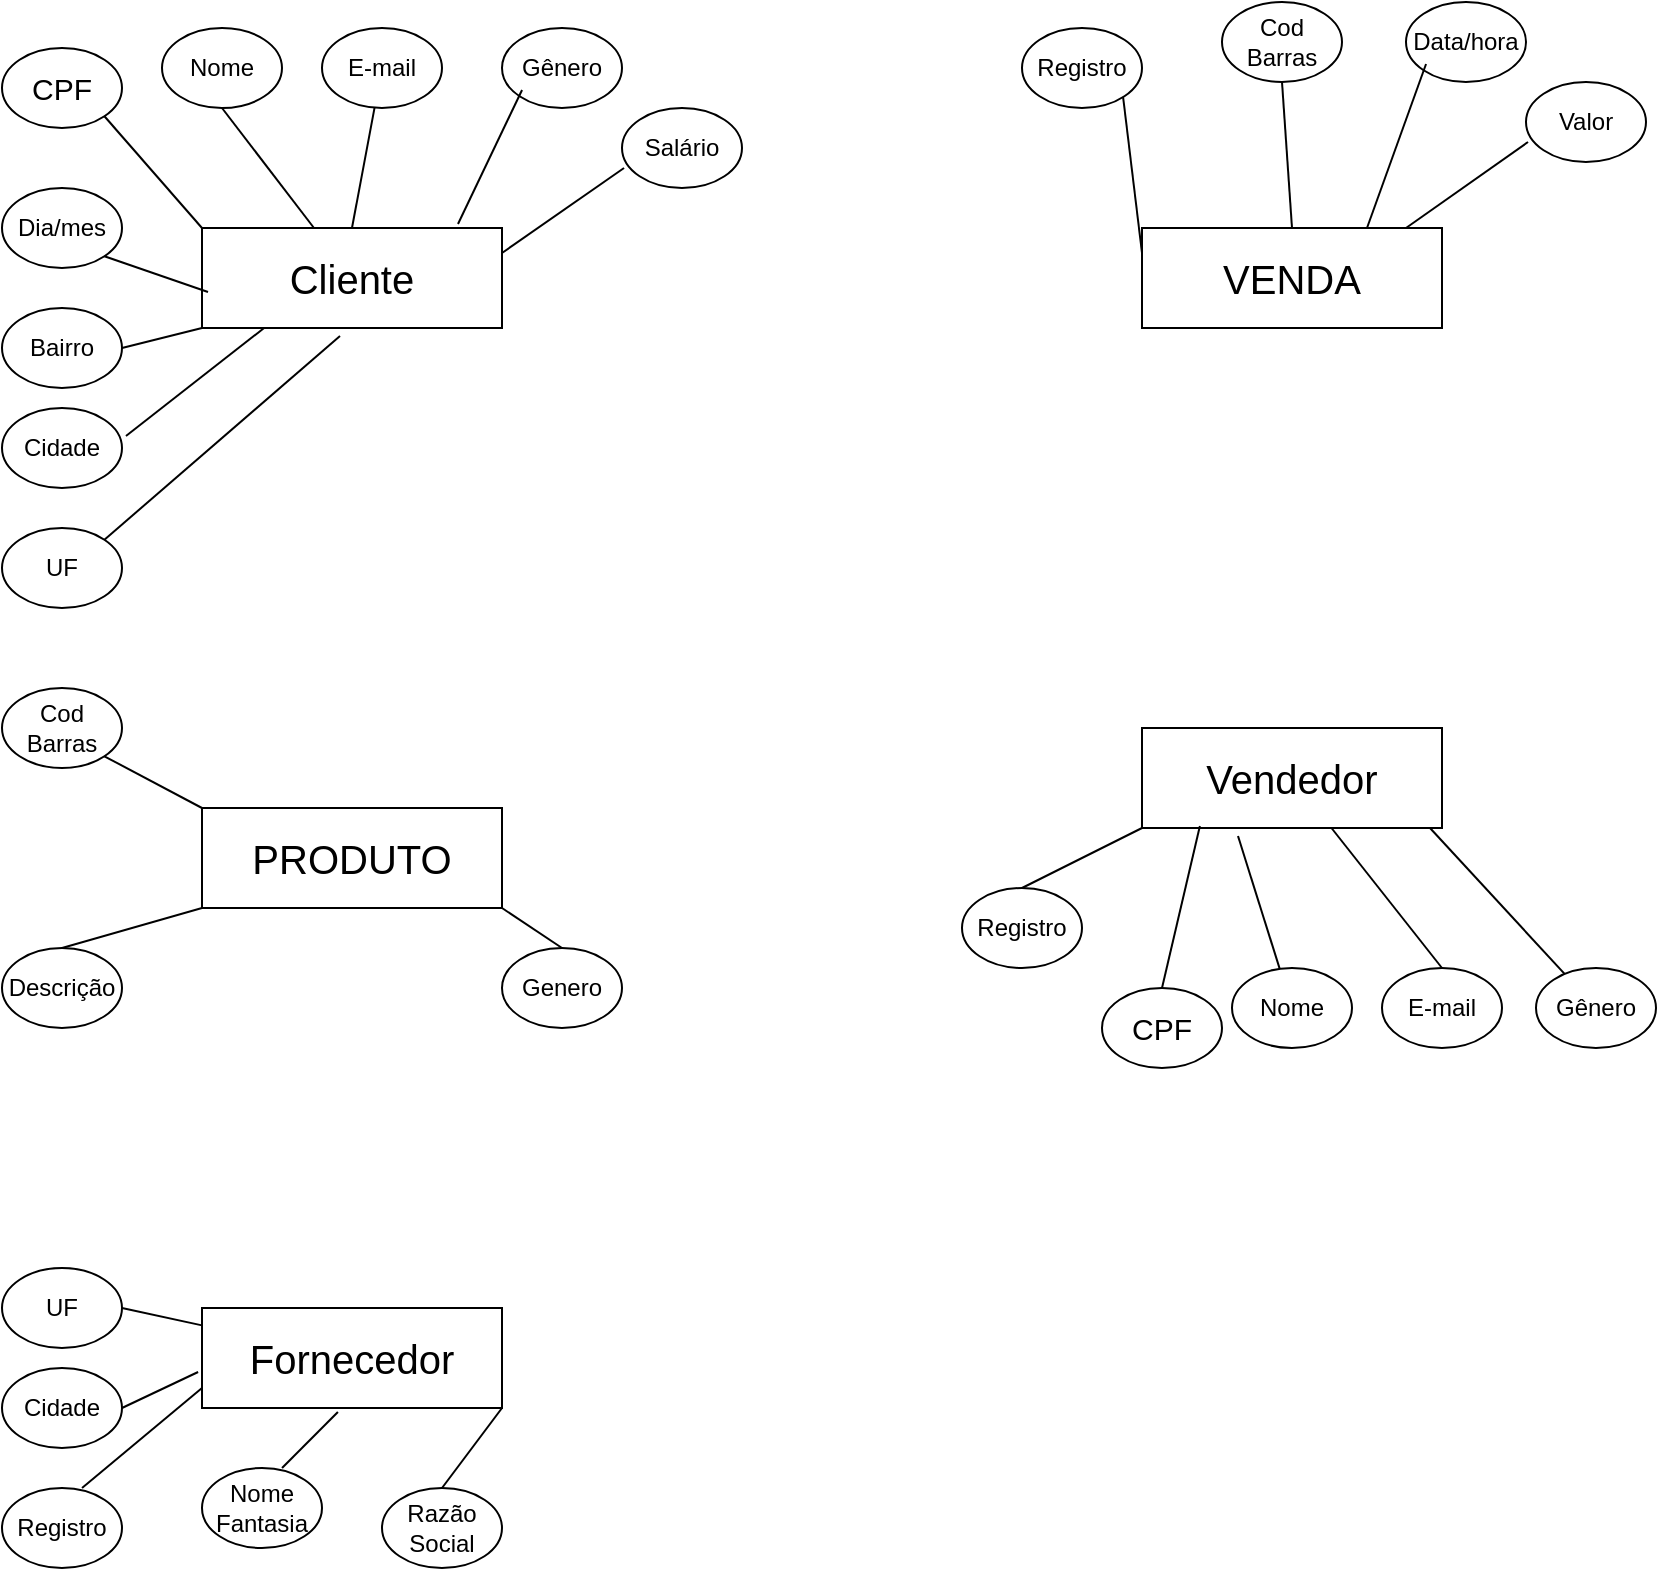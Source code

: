 <mxfile version="22.1.17" type="github">
  <diagram name="Página-1" id="MztWf0eXrXXPOCrx06zm">
    <mxGraphModel dx="1182" dy="746" grid="1" gridSize="10" guides="1" tooltips="1" connect="1" arrows="1" fold="1" page="1" pageScale="1" pageWidth="827" pageHeight="1169" math="0" shadow="0">
      <root>
        <mxCell id="0" />
        <mxCell id="1" parent="0" />
        <mxCell id="rMtWGwfe6PWLNtWUJULz-6" value="&lt;font style=&quot;font-size: 20px;&quot;&gt;Cliente&lt;/font&gt;" style="rounded=0;whiteSpace=wrap;html=1;" vertex="1" parent="1">
          <mxGeometry x="100" y="190" width="150" height="50" as="geometry" />
        </mxCell>
        <mxCell id="rMtWGwfe6PWLNtWUJULz-7" value="&lt;font style=&quot;font-size: 15px;&quot;&gt;CPF&lt;/font&gt;" style="ellipse;whiteSpace=wrap;html=1;" vertex="1" parent="1">
          <mxGeometry y="100" width="60" height="40" as="geometry" />
        </mxCell>
        <mxCell id="rMtWGwfe6PWLNtWUJULz-9" value="" style="endArrow=none;html=1;rounded=0;exitX=1;exitY=1;exitDx=0;exitDy=0;entryX=0;entryY=0;entryDx=0;entryDy=0;" edge="1" parent="1" source="rMtWGwfe6PWLNtWUJULz-7" target="rMtWGwfe6PWLNtWUJULz-6">
          <mxGeometry width="50" height="50" relative="1" as="geometry">
            <mxPoint x="40" y="180" as="sourcePoint" />
            <mxPoint x="100" y="180" as="targetPoint" />
          </mxGeometry>
        </mxCell>
        <mxCell id="rMtWGwfe6PWLNtWUJULz-10" value="Nome" style="ellipse;whiteSpace=wrap;html=1;" vertex="1" parent="1">
          <mxGeometry x="80" y="90" width="60" height="40" as="geometry" />
        </mxCell>
        <mxCell id="rMtWGwfe6PWLNtWUJULz-12" value="Gênero" style="ellipse;whiteSpace=wrap;html=1;" vertex="1" parent="1">
          <mxGeometry x="250" y="90" width="60" height="40" as="geometry" />
        </mxCell>
        <mxCell id="rMtWGwfe6PWLNtWUJULz-14" value="" style="endArrow=none;html=1;rounded=0;exitX=0.5;exitY=1;exitDx=0;exitDy=0;" edge="1" parent="1">
          <mxGeometry width="50" height="50" relative="1" as="geometry">
            <mxPoint x="110" y="130" as="sourcePoint" />
            <mxPoint x="156" y="190" as="targetPoint" />
          </mxGeometry>
        </mxCell>
        <mxCell id="rMtWGwfe6PWLNtWUJULz-15" value="" style="endArrow=none;html=1;rounded=0;entryX=0.5;entryY=0;entryDx=0;entryDy=0;" edge="1" parent="1" target="rMtWGwfe6PWLNtWUJULz-6">
          <mxGeometry width="50" height="50" relative="1" as="geometry">
            <mxPoint x="186.279" y="129.846" as="sourcePoint" />
            <mxPoint x="216" y="184" as="targetPoint" />
          </mxGeometry>
        </mxCell>
        <mxCell id="rMtWGwfe6PWLNtWUJULz-16" value="" style="endArrow=none;html=1;rounded=0;entryX=0.5;entryY=0;entryDx=0;entryDy=0;exitX=0.167;exitY=0.775;exitDx=0;exitDy=0;exitPerimeter=0;" edge="1" parent="1" source="rMtWGwfe6PWLNtWUJULz-12">
          <mxGeometry width="50" height="50" relative="1" as="geometry">
            <mxPoint x="239" y="128" as="sourcePoint" />
            <mxPoint x="228" y="188" as="targetPoint" />
          </mxGeometry>
        </mxCell>
        <mxCell id="rMtWGwfe6PWLNtWUJULz-18" value="E-mail" style="ellipse;whiteSpace=wrap;html=1;" vertex="1" parent="1">
          <mxGeometry x="160" y="90" width="60" height="40" as="geometry" />
        </mxCell>
        <mxCell id="rMtWGwfe6PWLNtWUJULz-19" value="Salário" style="ellipse;whiteSpace=wrap;html=1;" vertex="1" parent="1">
          <mxGeometry x="310" y="130" width="60" height="40" as="geometry" />
        </mxCell>
        <mxCell id="rMtWGwfe6PWLNtWUJULz-20" value="" style="endArrow=none;html=1;rounded=0;entryX=1;entryY=0.25;entryDx=0;entryDy=0;exitX=0.017;exitY=0.75;exitDx=0;exitDy=0;exitPerimeter=0;" edge="1" parent="1" source="rMtWGwfe6PWLNtWUJULz-19" target="rMtWGwfe6PWLNtWUJULz-6">
          <mxGeometry width="50" height="50" relative="1" as="geometry">
            <mxPoint x="270" y="131" as="sourcePoint" />
            <mxPoint x="238" y="198" as="targetPoint" />
          </mxGeometry>
        </mxCell>
        <mxCell id="rMtWGwfe6PWLNtWUJULz-21" value="Dia/mes" style="ellipse;whiteSpace=wrap;html=1;" vertex="1" parent="1">
          <mxGeometry y="170" width="60" height="40" as="geometry" />
        </mxCell>
        <mxCell id="rMtWGwfe6PWLNtWUJULz-23" value="" style="endArrow=none;html=1;rounded=0;entryX=1;entryY=1;entryDx=0;entryDy=0;exitX=0.02;exitY=0.64;exitDx=0;exitDy=0;exitPerimeter=0;" edge="1" parent="1" source="rMtWGwfe6PWLNtWUJULz-6" target="rMtWGwfe6PWLNtWUJULz-21">
          <mxGeometry width="50" height="50" relative="1" as="geometry">
            <mxPoint x="390" y="350" as="sourcePoint" />
            <mxPoint x="440" y="300" as="targetPoint" />
          </mxGeometry>
        </mxCell>
        <mxCell id="rMtWGwfe6PWLNtWUJULz-24" value="Bairro" style="ellipse;whiteSpace=wrap;html=1;" vertex="1" parent="1">
          <mxGeometry y="230" width="60" height="40" as="geometry" />
        </mxCell>
        <mxCell id="rMtWGwfe6PWLNtWUJULz-25" value="Cidade" style="ellipse;whiteSpace=wrap;html=1;" vertex="1" parent="1">
          <mxGeometry y="280" width="60" height="40" as="geometry" />
        </mxCell>
        <mxCell id="rMtWGwfe6PWLNtWUJULz-26" value="UF" style="ellipse;whiteSpace=wrap;html=1;" vertex="1" parent="1">
          <mxGeometry y="340" width="60" height="40" as="geometry" />
        </mxCell>
        <mxCell id="rMtWGwfe6PWLNtWUJULz-27" value="" style="endArrow=none;html=1;rounded=0;entryX=0;entryY=1;entryDx=0;entryDy=0;exitX=1;exitY=0.5;exitDx=0;exitDy=0;" edge="1" parent="1" source="rMtWGwfe6PWLNtWUJULz-24" target="rMtWGwfe6PWLNtWUJULz-6">
          <mxGeometry width="50" height="50" relative="1" as="geometry">
            <mxPoint x="390" y="350" as="sourcePoint" />
            <mxPoint x="440" y="300" as="targetPoint" />
          </mxGeometry>
        </mxCell>
        <mxCell id="rMtWGwfe6PWLNtWUJULz-28" value="" style="endArrow=none;html=1;rounded=0;exitX=1.033;exitY=0.35;exitDx=0;exitDy=0;exitPerimeter=0;entryX=0.207;entryY=1;entryDx=0;entryDy=0;entryPerimeter=0;" edge="1" parent="1" source="rMtWGwfe6PWLNtWUJULz-25" target="rMtWGwfe6PWLNtWUJULz-6">
          <mxGeometry width="50" height="50" relative="1" as="geometry">
            <mxPoint x="390" y="350" as="sourcePoint" />
            <mxPoint x="440" y="300" as="targetPoint" />
          </mxGeometry>
        </mxCell>
        <mxCell id="rMtWGwfe6PWLNtWUJULz-29" value="" style="endArrow=none;html=1;rounded=0;exitX=1;exitY=0;exitDx=0;exitDy=0;entryX=0.46;entryY=1.08;entryDx=0;entryDy=0;entryPerimeter=0;" edge="1" parent="1" source="rMtWGwfe6PWLNtWUJULz-26" target="rMtWGwfe6PWLNtWUJULz-6">
          <mxGeometry width="50" height="50" relative="1" as="geometry">
            <mxPoint x="390" y="350" as="sourcePoint" />
            <mxPoint x="440" y="300" as="targetPoint" />
          </mxGeometry>
        </mxCell>
        <mxCell id="rMtWGwfe6PWLNtWUJULz-30" value="&lt;font style=&quot;font-size: 20px;&quot;&gt;VENDA&lt;/font&gt;" style="rounded=0;whiteSpace=wrap;html=1;" vertex="1" parent="1">
          <mxGeometry x="570" y="190" width="150" height="50" as="geometry" />
        </mxCell>
        <mxCell id="rMtWGwfe6PWLNtWUJULz-31" value="Data/hora" style="ellipse;whiteSpace=wrap;html=1;" vertex="1" parent="1">
          <mxGeometry x="702" y="77" width="60" height="40" as="geometry" />
        </mxCell>
        <mxCell id="rMtWGwfe6PWLNtWUJULz-32" value="" style="endArrow=none;html=1;rounded=0;entryX=0.75;entryY=0;entryDx=0;entryDy=0;exitX=0.167;exitY=0.775;exitDx=0;exitDy=0;exitPerimeter=0;" edge="1" parent="1" source="rMtWGwfe6PWLNtWUJULz-31" target="rMtWGwfe6PWLNtWUJULz-30">
          <mxGeometry width="50" height="50" relative="1" as="geometry">
            <mxPoint x="691" y="115" as="sourcePoint" />
            <mxPoint x="680" y="175" as="targetPoint" />
          </mxGeometry>
        </mxCell>
        <mxCell id="rMtWGwfe6PWLNtWUJULz-33" value="Valor" style="ellipse;whiteSpace=wrap;html=1;" vertex="1" parent="1">
          <mxGeometry x="762" y="117" width="60" height="40" as="geometry" />
        </mxCell>
        <mxCell id="rMtWGwfe6PWLNtWUJULz-34" value="" style="endArrow=none;html=1;rounded=0;entryX=1;entryY=0.25;entryDx=0;entryDy=0;exitX=0.017;exitY=0.75;exitDx=0;exitDy=0;exitPerimeter=0;" edge="1" parent="1" source="rMtWGwfe6PWLNtWUJULz-33">
          <mxGeometry width="50" height="50" relative="1" as="geometry">
            <mxPoint x="722" y="118" as="sourcePoint" />
            <mxPoint x="702" y="190" as="targetPoint" />
          </mxGeometry>
        </mxCell>
        <mxCell id="rMtWGwfe6PWLNtWUJULz-35" value="&lt;font style=&quot;font-size: 20px;&quot;&gt;PRODUTO&lt;/font&gt;" style="rounded=0;whiteSpace=wrap;html=1;" vertex="1" parent="1">
          <mxGeometry x="100" y="480" width="150" height="50" as="geometry" />
        </mxCell>
        <mxCell id="rMtWGwfe6PWLNtWUJULz-37" value="Cod Barras" style="ellipse;whiteSpace=wrap;html=1;" vertex="1" parent="1">
          <mxGeometry y="420" width="60" height="40" as="geometry" />
        </mxCell>
        <mxCell id="rMtWGwfe6PWLNtWUJULz-38" value="Descrição" style="ellipse;whiteSpace=wrap;html=1;" vertex="1" parent="1">
          <mxGeometry y="550" width="60" height="40" as="geometry" />
        </mxCell>
        <mxCell id="rMtWGwfe6PWLNtWUJULz-39" value="Genero" style="ellipse;whiteSpace=wrap;html=1;" vertex="1" parent="1">
          <mxGeometry x="250" y="550" width="60" height="40" as="geometry" />
        </mxCell>
        <mxCell id="rMtWGwfe6PWLNtWUJULz-40" value="" style="endArrow=none;html=1;rounded=0;exitX=1;exitY=1;exitDx=0;exitDy=0;entryX=0;entryY=0;entryDx=0;entryDy=0;" edge="1" parent="1" source="rMtWGwfe6PWLNtWUJULz-37" target="rMtWGwfe6PWLNtWUJULz-35">
          <mxGeometry width="50" height="50" relative="1" as="geometry">
            <mxPoint x="390" y="350" as="sourcePoint" />
            <mxPoint x="440" y="300" as="targetPoint" />
          </mxGeometry>
        </mxCell>
        <mxCell id="rMtWGwfe6PWLNtWUJULz-41" value="" style="endArrow=none;html=1;rounded=0;exitX=0.5;exitY=0;exitDx=0;exitDy=0;entryX=0;entryY=1;entryDx=0;entryDy=0;" edge="1" parent="1" source="rMtWGwfe6PWLNtWUJULz-38" target="rMtWGwfe6PWLNtWUJULz-35">
          <mxGeometry width="50" height="50" relative="1" as="geometry">
            <mxPoint x="390" y="350" as="sourcePoint" />
            <mxPoint x="440" y="300" as="targetPoint" />
          </mxGeometry>
        </mxCell>
        <mxCell id="rMtWGwfe6PWLNtWUJULz-42" value="" style="endArrow=none;html=1;rounded=0;exitX=1;exitY=1;exitDx=0;exitDy=0;entryX=0.5;entryY=0;entryDx=0;entryDy=0;" edge="1" parent="1" source="rMtWGwfe6PWLNtWUJULz-35" target="rMtWGwfe6PWLNtWUJULz-39">
          <mxGeometry width="50" height="50" relative="1" as="geometry">
            <mxPoint x="390" y="350" as="sourcePoint" />
            <mxPoint x="440" y="300" as="targetPoint" />
          </mxGeometry>
        </mxCell>
        <mxCell id="rMtWGwfe6PWLNtWUJULz-43" value="Cod Barras" style="ellipse;whiteSpace=wrap;html=1;" vertex="1" parent="1">
          <mxGeometry x="610" y="77" width="60" height="40" as="geometry" />
        </mxCell>
        <mxCell id="rMtWGwfe6PWLNtWUJULz-44" value="" style="endArrow=none;html=1;rounded=0;exitX=0;exitY=0.25;exitDx=0;exitDy=0;" edge="1" parent="1" source="rMtWGwfe6PWLNtWUJULz-30">
          <mxGeometry width="50" height="50" relative="1" as="geometry">
            <mxPoint x="390" y="350" as="sourcePoint" />
            <mxPoint x="560" y="120" as="targetPoint" />
          </mxGeometry>
        </mxCell>
        <mxCell id="rMtWGwfe6PWLNtWUJULz-45" value="&lt;font style=&quot;font-size: 20px;&quot;&gt;Vendedor&lt;/font&gt;" style="rounded=0;whiteSpace=wrap;html=1;" vertex="1" parent="1">
          <mxGeometry x="570" y="440" width="150" height="50" as="geometry" />
        </mxCell>
        <mxCell id="rMtWGwfe6PWLNtWUJULz-46" value="Registro" style="ellipse;whiteSpace=wrap;html=1;" vertex="1" parent="1">
          <mxGeometry x="480" y="520" width="60" height="40" as="geometry" />
        </mxCell>
        <mxCell id="rMtWGwfe6PWLNtWUJULz-47" value="Nome" style="ellipse;whiteSpace=wrap;html=1;" vertex="1" parent="1">
          <mxGeometry x="615" y="560" width="60" height="40" as="geometry" />
        </mxCell>
        <mxCell id="rMtWGwfe6PWLNtWUJULz-48" value="E-mail" style="ellipse;whiteSpace=wrap;html=1;" vertex="1" parent="1">
          <mxGeometry x="690" y="560" width="60" height="40" as="geometry" />
        </mxCell>
        <mxCell id="rMtWGwfe6PWLNtWUJULz-49" value="Gênero" style="ellipse;whiteSpace=wrap;html=1;" vertex="1" parent="1">
          <mxGeometry x="767" y="560" width="60" height="40" as="geometry" />
        </mxCell>
        <mxCell id="rMtWGwfe6PWLNtWUJULz-50" value="" style="endArrow=none;html=1;rounded=0;exitX=0.5;exitY=0;exitDx=0;exitDy=0;entryX=0;entryY=1;entryDx=0;entryDy=0;" edge="1" parent="1" source="rMtWGwfe6PWLNtWUJULz-46" target="rMtWGwfe6PWLNtWUJULz-45">
          <mxGeometry width="50" height="50" relative="1" as="geometry">
            <mxPoint x="390" y="350" as="sourcePoint" />
            <mxPoint x="440" y="300" as="targetPoint" />
          </mxGeometry>
        </mxCell>
        <mxCell id="rMtWGwfe6PWLNtWUJULz-51" value="" style="endArrow=none;html=1;rounded=0;entryX=0.32;entryY=1.08;entryDx=0;entryDy=0;entryPerimeter=0;" edge="1" parent="1" source="rMtWGwfe6PWLNtWUJULz-47" target="rMtWGwfe6PWLNtWUJULz-45">
          <mxGeometry width="50" height="50" relative="1" as="geometry">
            <mxPoint x="626" y="561" as="sourcePoint" />
            <mxPoint x="626" y="510" as="targetPoint" />
          </mxGeometry>
        </mxCell>
        <mxCell id="rMtWGwfe6PWLNtWUJULz-52" value="" style="endArrow=none;html=1;rounded=0;exitX=0.5;exitY=0;exitDx=0;exitDy=0;" edge="1" parent="1" source="rMtWGwfe6PWLNtWUJULz-48" target="rMtWGwfe6PWLNtWUJULz-45">
          <mxGeometry width="50" height="50" relative="1" as="geometry">
            <mxPoint x="390" y="350" as="sourcePoint" />
            <mxPoint x="440" y="300" as="targetPoint" />
          </mxGeometry>
        </mxCell>
        <mxCell id="rMtWGwfe6PWLNtWUJULz-53" value="" style="endArrow=none;html=1;rounded=0;entryX=0.96;entryY=1;entryDx=0;entryDy=0;entryPerimeter=0;" edge="1" parent="1" source="rMtWGwfe6PWLNtWUJULz-49" target="rMtWGwfe6PWLNtWUJULz-45">
          <mxGeometry width="50" height="50" relative="1" as="geometry">
            <mxPoint x="390" y="350" as="sourcePoint" />
            <mxPoint x="440" y="300" as="targetPoint" />
          </mxGeometry>
        </mxCell>
        <mxCell id="rMtWGwfe6PWLNtWUJULz-54" value="&lt;font style=&quot;font-size: 15px;&quot;&gt;CPF&lt;/font&gt;" style="ellipse;whiteSpace=wrap;html=1;" vertex="1" parent="1">
          <mxGeometry x="550" y="570" width="60" height="40" as="geometry" />
        </mxCell>
        <mxCell id="rMtWGwfe6PWLNtWUJULz-55" value="" style="endArrow=none;html=1;rounded=0;exitX=0.5;exitY=0;exitDx=0;exitDy=0;entryX=0.193;entryY=0.98;entryDx=0;entryDy=0;entryPerimeter=0;" edge="1" parent="1" source="rMtWGwfe6PWLNtWUJULz-54" target="rMtWGwfe6PWLNtWUJULz-45">
          <mxGeometry width="50" height="50" relative="1" as="geometry">
            <mxPoint x="390" y="350" as="sourcePoint" />
            <mxPoint x="440" y="300" as="targetPoint" />
          </mxGeometry>
        </mxCell>
        <mxCell id="rMtWGwfe6PWLNtWUJULz-56" value="Registro" style="ellipse;whiteSpace=wrap;html=1;" vertex="1" parent="1">
          <mxGeometry x="510" y="90" width="60" height="40" as="geometry" />
        </mxCell>
        <mxCell id="rMtWGwfe6PWLNtWUJULz-57" value="" style="endArrow=none;html=1;rounded=0;entryX=0.5;entryY=1;entryDx=0;entryDy=0;exitX=0.5;exitY=0;exitDx=0;exitDy=0;" edge="1" parent="1" source="rMtWGwfe6PWLNtWUJULz-30" target="rMtWGwfe6PWLNtWUJULz-43">
          <mxGeometry width="50" height="50" relative="1" as="geometry">
            <mxPoint x="390" y="350" as="sourcePoint" />
            <mxPoint x="440" y="300" as="targetPoint" />
          </mxGeometry>
        </mxCell>
        <mxCell id="rMtWGwfe6PWLNtWUJULz-58" value="&lt;font style=&quot;font-size: 20px;&quot;&gt;Fornecedor&lt;/font&gt;" style="rounded=0;whiteSpace=wrap;html=1;" vertex="1" parent="1">
          <mxGeometry x="100" y="730" width="150" height="50" as="geometry" />
        </mxCell>
        <mxCell id="rMtWGwfe6PWLNtWUJULz-60" value="UF" style="ellipse;whiteSpace=wrap;html=1;" vertex="1" parent="1">
          <mxGeometry y="710" width="60" height="40" as="geometry" />
        </mxCell>
        <mxCell id="rMtWGwfe6PWLNtWUJULz-61" value="Registro" style="ellipse;whiteSpace=wrap;html=1;" vertex="1" parent="1">
          <mxGeometry y="820" width="60" height="40" as="geometry" />
        </mxCell>
        <mxCell id="rMtWGwfe6PWLNtWUJULz-62" value="Nome Fantasia" style="ellipse;whiteSpace=wrap;html=1;" vertex="1" parent="1">
          <mxGeometry x="100" y="810" width="60" height="40" as="geometry" />
        </mxCell>
        <mxCell id="rMtWGwfe6PWLNtWUJULz-63" value="Razão Social" style="ellipse;whiteSpace=wrap;html=1;" vertex="1" parent="1">
          <mxGeometry x="190" y="820" width="60" height="40" as="geometry" />
        </mxCell>
        <mxCell id="rMtWGwfe6PWLNtWUJULz-64" value="" style="endArrow=none;html=1;rounded=0;exitX=0.667;exitY=0;exitDx=0;exitDy=0;exitPerimeter=0;" edge="1" parent="1" source="rMtWGwfe6PWLNtWUJULz-61">
          <mxGeometry width="50" height="50" relative="1" as="geometry">
            <mxPoint x="50" y="820" as="sourcePoint" />
            <mxPoint x="100" y="770" as="targetPoint" />
          </mxGeometry>
        </mxCell>
        <mxCell id="rMtWGwfe6PWLNtWUJULz-65" value="" style="endArrow=none;html=1;rounded=0;exitX=0.667;exitY=0;exitDx=0;exitDy=0;exitPerimeter=0;entryX=0.453;entryY=1.04;entryDx=0;entryDy=0;entryPerimeter=0;" edge="1" parent="1" source="rMtWGwfe6PWLNtWUJULz-62" target="rMtWGwfe6PWLNtWUJULz-58">
          <mxGeometry width="50" height="50" relative="1" as="geometry">
            <mxPoint x="130" y="820" as="sourcePoint" />
            <mxPoint x="180" y="770" as="targetPoint" />
          </mxGeometry>
        </mxCell>
        <mxCell id="rMtWGwfe6PWLNtWUJULz-66" value="" style="endArrow=none;html=1;rounded=0;entryX=1;entryY=1;entryDx=0;entryDy=0;exitX=0.5;exitY=0;exitDx=0;exitDy=0;" edge="1" parent="1" source="rMtWGwfe6PWLNtWUJULz-63" target="rMtWGwfe6PWLNtWUJULz-58">
          <mxGeometry width="50" height="50" relative="1" as="geometry">
            <mxPoint x="190" y="840" as="sourcePoint" />
            <mxPoint x="240" y="790" as="targetPoint" />
          </mxGeometry>
        </mxCell>
        <mxCell id="rMtWGwfe6PWLNtWUJULz-68" value="" style="endArrow=none;html=1;rounded=0;exitX=1;exitY=0.5;exitDx=0;exitDy=0;" edge="1" parent="1" source="rMtWGwfe6PWLNtWUJULz-60" target="rMtWGwfe6PWLNtWUJULz-58">
          <mxGeometry width="50" height="50" relative="1" as="geometry">
            <mxPoint x="70" y="740" as="sourcePoint" />
            <mxPoint x="120" y="690" as="targetPoint" />
          </mxGeometry>
        </mxCell>
        <mxCell id="rMtWGwfe6PWLNtWUJULz-70" value="Cidade" style="ellipse;whiteSpace=wrap;html=1;" vertex="1" parent="1">
          <mxGeometry y="760" width="60" height="40" as="geometry" />
        </mxCell>
        <mxCell id="rMtWGwfe6PWLNtWUJULz-71" value="" style="endArrow=none;html=1;rounded=0;entryX=-0.013;entryY=0.64;entryDx=0;entryDy=0;entryPerimeter=0;exitX=1;exitY=0.5;exitDx=0;exitDy=0;" edge="1" parent="1" source="rMtWGwfe6PWLNtWUJULz-70" target="rMtWGwfe6PWLNtWUJULz-58">
          <mxGeometry width="50" height="50" relative="1" as="geometry">
            <mxPoint x="50" y="800" as="sourcePoint" />
            <mxPoint x="100" y="750" as="targetPoint" />
          </mxGeometry>
        </mxCell>
      </root>
    </mxGraphModel>
  </diagram>
</mxfile>

